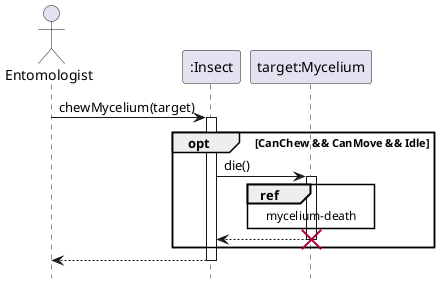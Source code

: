 @startuml Insect/chew
hide footbox

actor Entomologist
participant ":Insect" as insect
participant "target:Mycelium" as target

' TODO target
Entomologist -> insect : chewMycelium(target)
activate insect

opt CanChew && CanMove && Idle
    insect -> target : die()
    activate target

    ref over target
        mycelium-death
    end ref

    return
    destroy target
end

return

@enduml